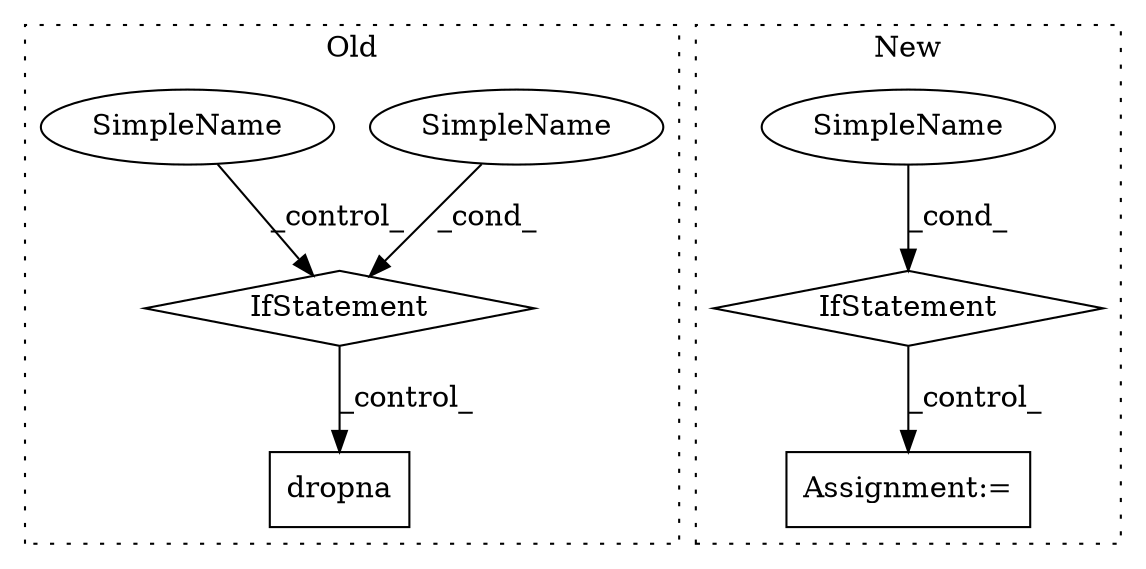 digraph G {
subgraph cluster0 {
1 [label="dropna" a="32" s="2906,2925" l="7,1" shape="box"];
5 [label="IfStatement" a="25" s="2855,2891" l="4,2" shape="diamond"];
6 [label="SimpleName" a="42" s="" l="" shape="ellipse"];
7 [label="SimpleName" a="42" s="" l="" shape="ellipse"];
label = "Old";
style="dotted";
}
subgraph cluster1 {
2 [label="IfStatement" a="25" s="3337,3373" l="4,2" shape="diamond"];
3 [label="Assignment:=" a="7" s="3432" l="1" shape="box"];
4 [label="SimpleName" a="42" s="" l="" shape="ellipse"];
label = "New";
style="dotted";
}
2 -> 3 [label="_control_"];
4 -> 2 [label="_cond_"];
5 -> 1 [label="_control_"];
6 -> 5 [label="_cond_"];
7 -> 5 [label="_control_"];
}